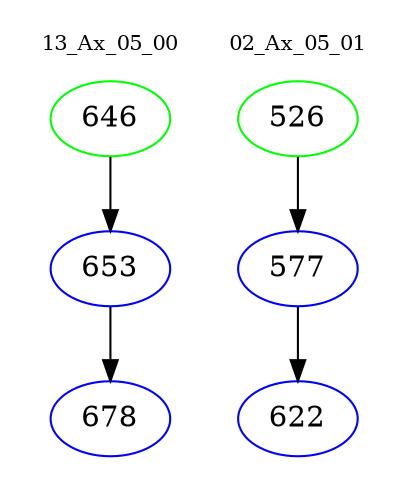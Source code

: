 digraph{
subgraph cluster_0 {
color = white
label = "13_Ax_05_00";
fontsize=10;
T0_646 [label="646", color="green"]
T0_646 -> T0_653 [color="black"]
T0_653 [label="653", color="blue"]
T0_653 -> T0_678 [color="black"]
T0_678 [label="678", color="blue"]
}
subgraph cluster_1 {
color = white
label = "02_Ax_05_01";
fontsize=10;
T1_526 [label="526", color="green"]
T1_526 -> T1_577 [color="black"]
T1_577 [label="577", color="blue"]
T1_577 -> T1_622 [color="black"]
T1_622 [label="622", color="blue"]
}
}
